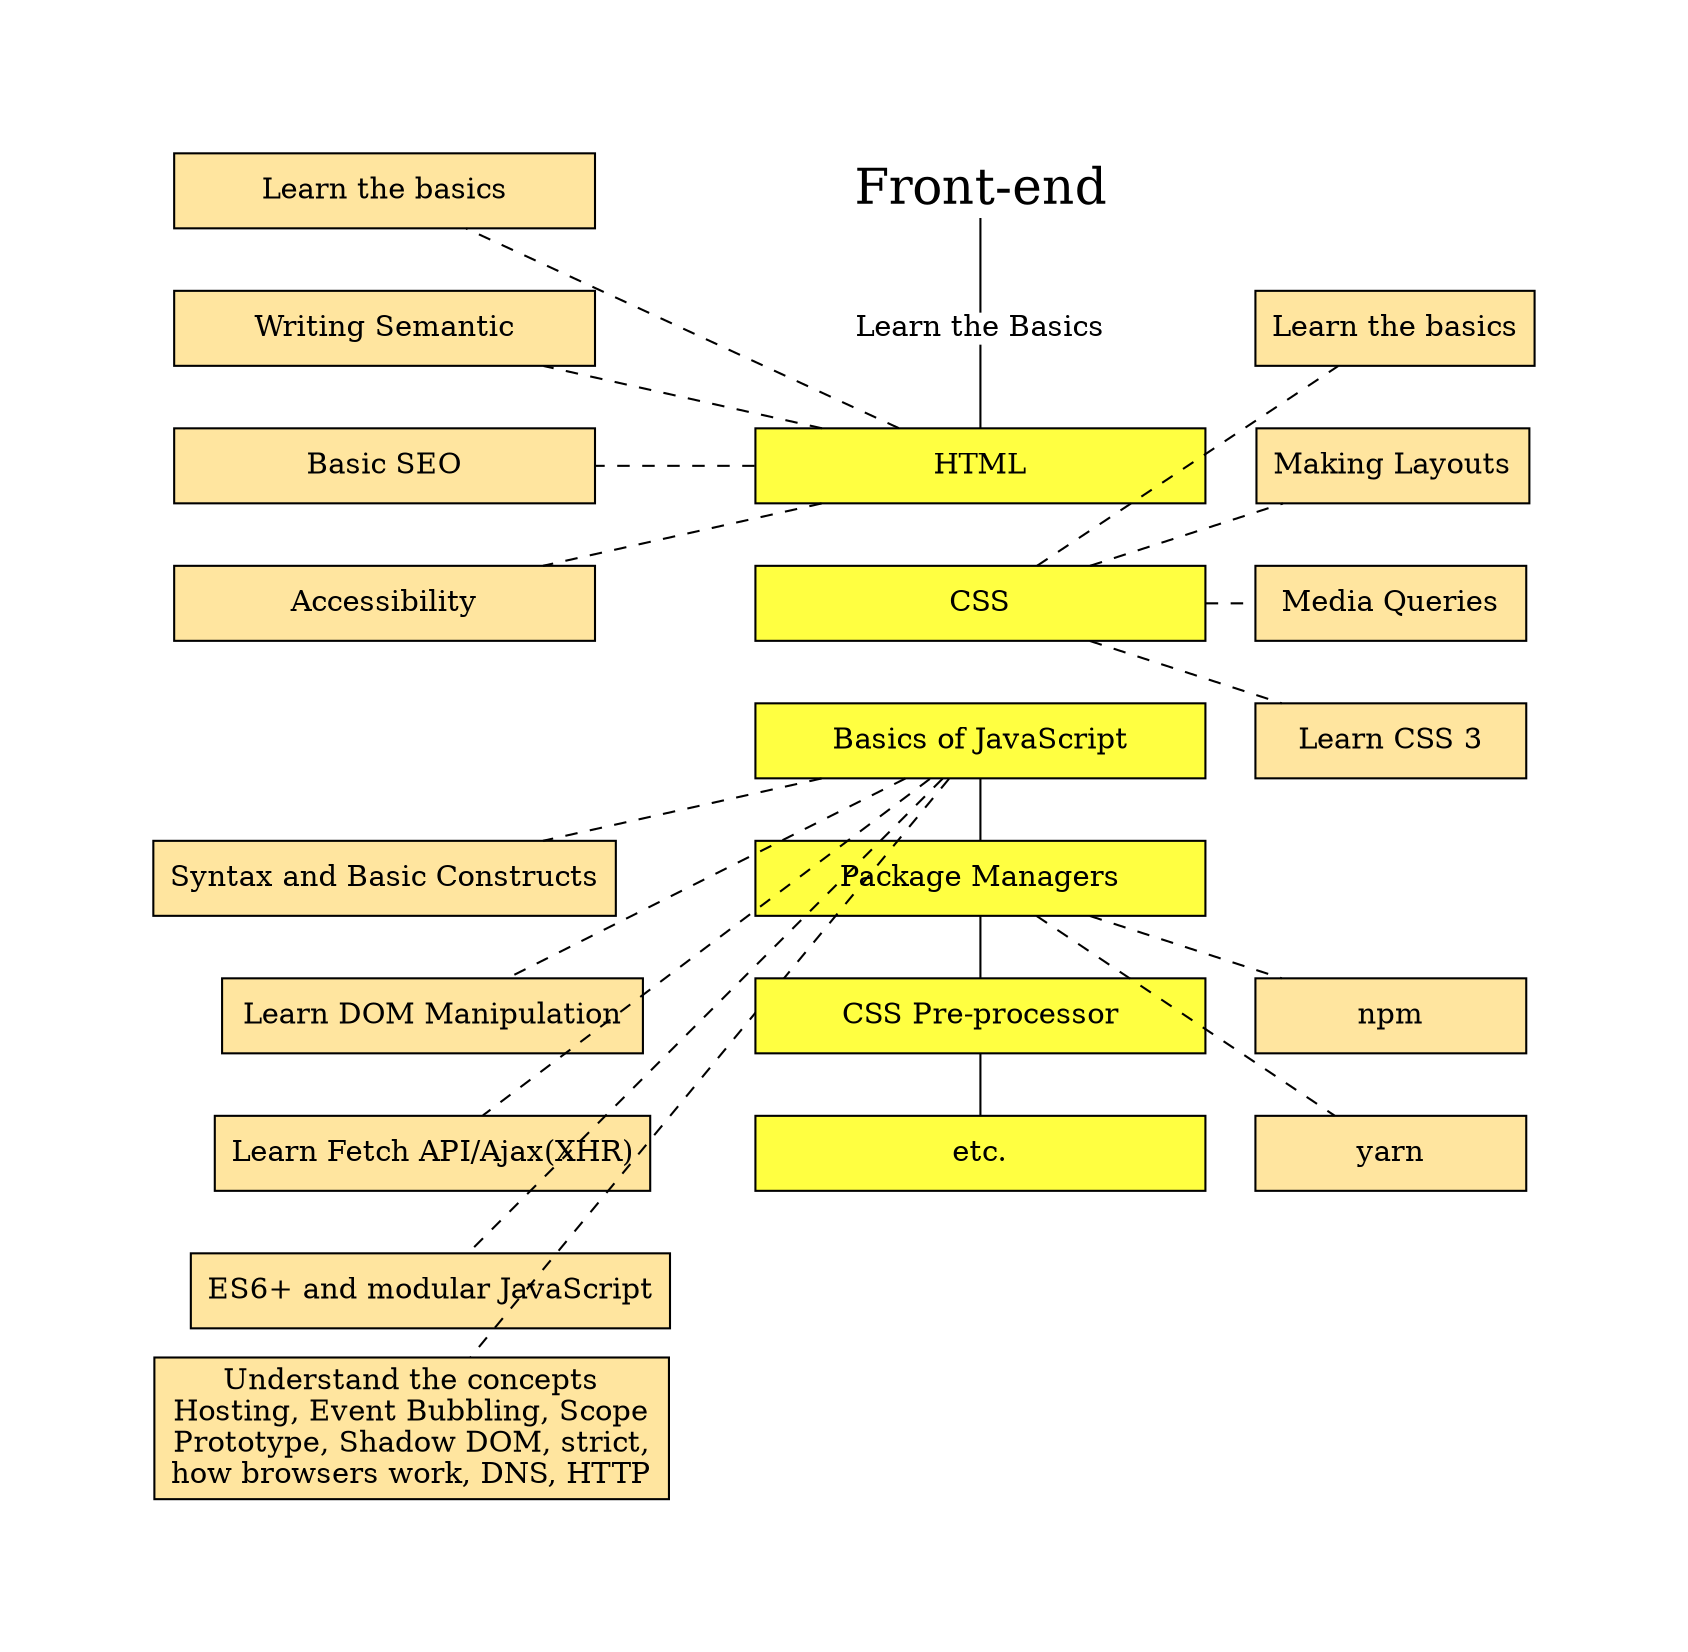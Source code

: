 
graph G {
    compound=true;
    graph [pad="0.8",ranksep="0.2 equally",nodesep="0.1"];
    splines=false;
    // rankdir=TB;
    
    subgraph cluster_basic {
        color=none;
        node [shape="plain"];
        node_start [label="Front-end",fontsize=24];
        node_ltb [label="Learn the Basics"]
        node_start -- node_ltb;
        node [shape="box",style="filled",fillcolor="#FFFF41",width=3];
        HTML -- CSS -- "Basics of JavaScript" [style=invis];
        "Basics of JavaScript" -- "Package Managers" -- "CSS Pre-processor" -- "etc.";
        node_ltb -- HTML [lhead= cluster_basic];
    }
    subgraph cluster_html_boj {
        color=none;
        blank1 [label="",color=none];
        node [shape="box",style="filled",fillcolor="#FFE59F",width=2.8];
        ltb0 [label="Learn the basics"]
        HTML -- {ltb0, "Writing Semantic", "Basic SEO", "Accessibility"} [style="dashed",constraint=false];
        ltb0 -- "Writing Semantic" -- "Basic SEO" -- "Accessibility" -- blank1 -- boj1 [style=invis];
        
        boj1 [label="Syntax and Basic Constructs"];
        boj2 [label="Learn DOM Manipulation"];
        boj3 [label="Learn Fetch API/Ajax(XHR)"];
        boj4 [label="ES6+ and modular JavaScript"];
        boj5 [label="Understand the concepts\nHosting, Event Bubbling, Scope\nPrototype, Shadow DOM, strict,\nhow browsers work, DNS, HTTP"];
        "Basics of JavaScript" -- {boj1, boj2, boj3, boj4, boj5} [style="dashed"]
        boj1 -- boj2 -- boj3 -- boj4 -- boj5 [style=invis];
    }
    subgraph cluster_css_pm {
        color=none;
        blank2 [label="",color=none];
        node [shape="box",style="filled",fillcolor="#FFE59F",width=1.8];
        ltb1 [label="Learn the basics"]
        CSS -- {ltb1, "Making Layouts", "Media Queries", "Learn CSS 3"} [style="dashed",constraint=false]
        ltb1 -- "Making Layouts" -- "Media Queries" -- "Learn CSS 3" -- blank2 -- npm [style=invis];
        
        "Package Managers" -- {npm, yarn} [style="dashed"];
        npm -- yarn [style=invis];
    }
}
